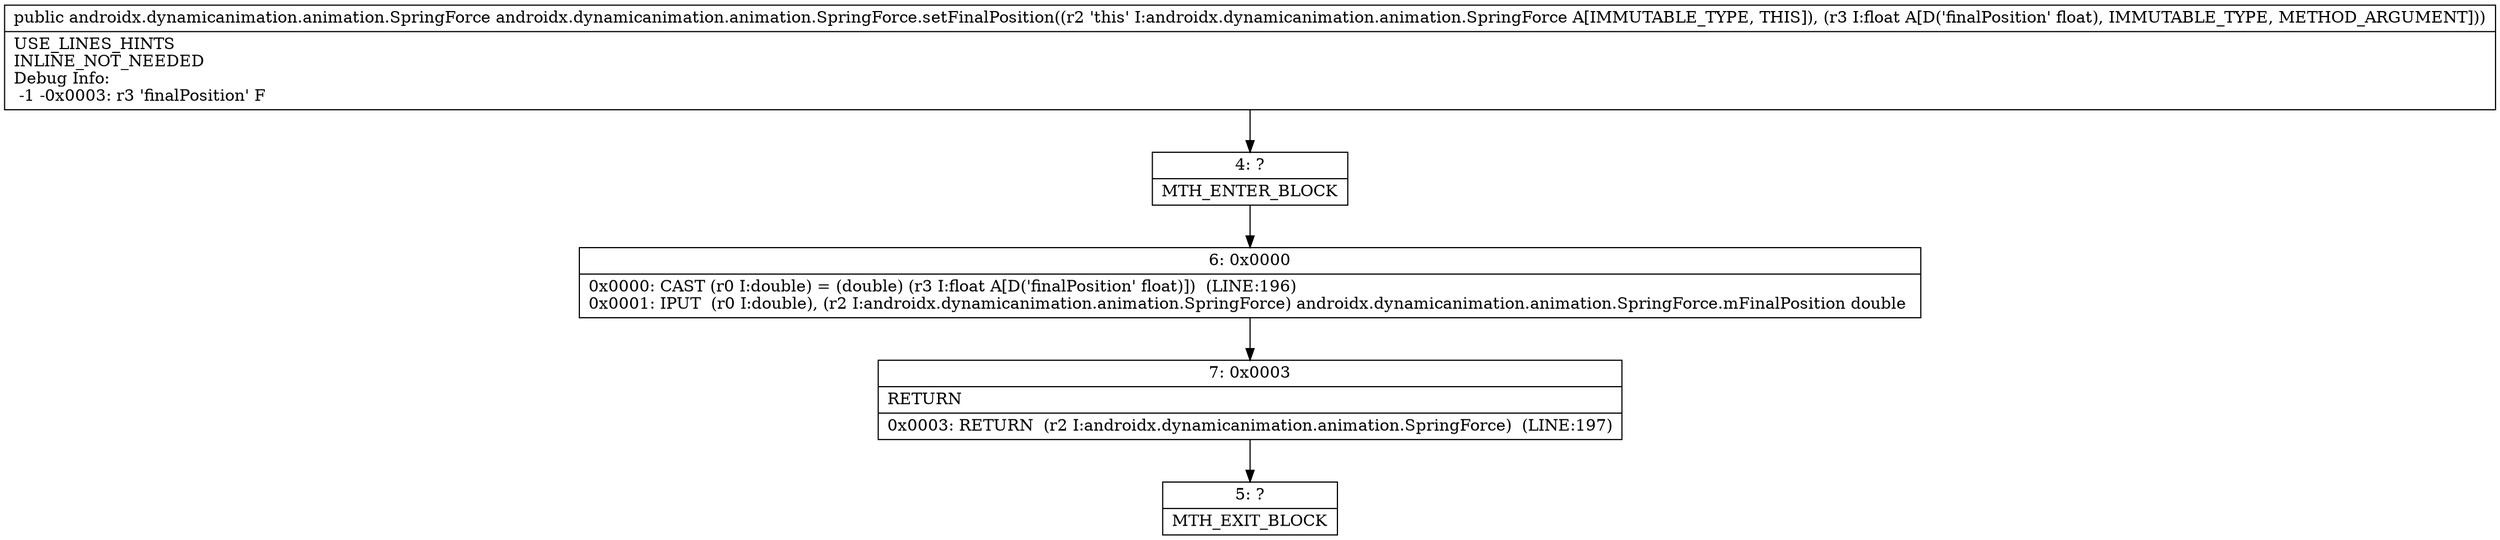digraph "CFG forandroidx.dynamicanimation.animation.SpringForce.setFinalPosition(F)Landroidx\/dynamicanimation\/animation\/SpringForce;" {
Node_4 [shape=record,label="{4\:\ ?|MTH_ENTER_BLOCK\l}"];
Node_6 [shape=record,label="{6\:\ 0x0000|0x0000: CAST (r0 I:double) = (double) (r3 I:float A[D('finalPosition' float)])  (LINE:196)\l0x0001: IPUT  (r0 I:double), (r2 I:androidx.dynamicanimation.animation.SpringForce) androidx.dynamicanimation.animation.SpringForce.mFinalPosition double \l}"];
Node_7 [shape=record,label="{7\:\ 0x0003|RETURN\l|0x0003: RETURN  (r2 I:androidx.dynamicanimation.animation.SpringForce)  (LINE:197)\l}"];
Node_5 [shape=record,label="{5\:\ ?|MTH_EXIT_BLOCK\l}"];
MethodNode[shape=record,label="{public androidx.dynamicanimation.animation.SpringForce androidx.dynamicanimation.animation.SpringForce.setFinalPosition((r2 'this' I:androidx.dynamicanimation.animation.SpringForce A[IMMUTABLE_TYPE, THIS]), (r3 I:float A[D('finalPosition' float), IMMUTABLE_TYPE, METHOD_ARGUMENT]))  | USE_LINES_HINTS\lINLINE_NOT_NEEDED\lDebug Info:\l  \-1 \-0x0003: r3 'finalPosition' F\l}"];
MethodNode -> Node_4;Node_4 -> Node_6;
Node_6 -> Node_7;
Node_7 -> Node_5;
}

